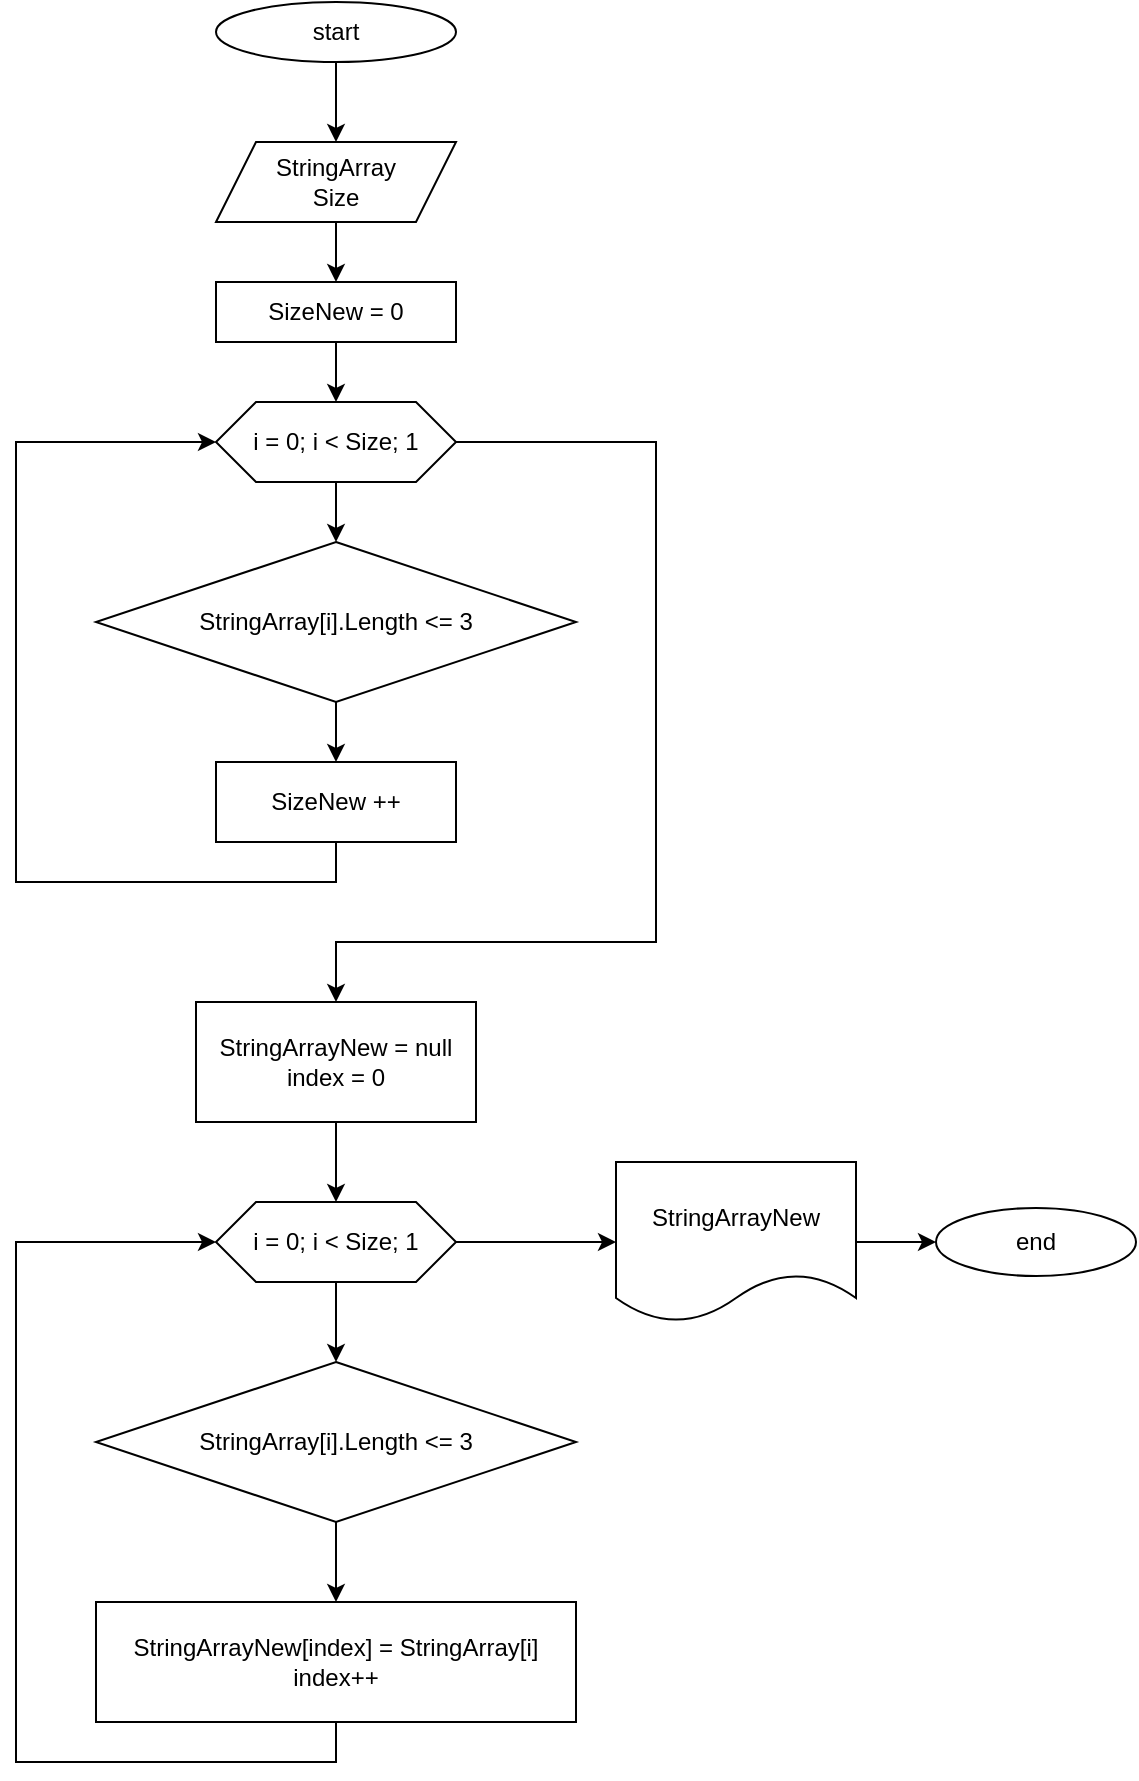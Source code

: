 <mxfile version="21.7.2" type="device">
  <diagram id="C5RBs43oDa-KdzZeNtuy" name="Page-1">
    <mxGraphModel dx="1010" dy="1731" grid="1" gridSize="10" guides="1" tooltips="1" connect="1" arrows="1" fold="1" page="1" pageScale="1" pageWidth="827" pageHeight="1169" math="0" shadow="0">
      <root>
        <mxCell id="WIyWlLk6GJQsqaUBKTNV-0" />
        <mxCell id="WIyWlLk6GJQsqaUBKTNV-1" parent="WIyWlLk6GJQsqaUBKTNV-0" />
        <mxCell id="jRRUrJasq7hxaQvsWjAL-3" value="" style="edgeStyle=orthogonalEdgeStyle;rounded=0;orthogonalLoop=1;jettySize=auto;html=1;" edge="1" parent="WIyWlLk6GJQsqaUBKTNV-1" source="jRRUrJasq7hxaQvsWjAL-0" target="jRRUrJasq7hxaQvsWjAL-2">
          <mxGeometry relative="1" as="geometry" />
        </mxCell>
        <mxCell id="jRRUrJasq7hxaQvsWjAL-0" value="start" style="ellipse;whiteSpace=wrap;html=1;" vertex="1" parent="WIyWlLk6GJQsqaUBKTNV-1">
          <mxGeometry x="340" y="-1160" width="120" height="30" as="geometry" />
        </mxCell>
        <mxCell id="jRRUrJasq7hxaQvsWjAL-5" value="" style="edgeStyle=orthogonalEdgeStyle;rounded=0;orthogonalLoop=1;jettySize=auto;html=1;" edge="1" parent="WIyWlLk6GJQsqaUBKTNV-1" source="jRRUrJasq7hxaQvsWjAL-2" target="jRRUrJasq7hxaQvsWjAL-4">
          <mxGeometry relative="1" as="geometry" />
        </mxCell>
        <mxCell id="jRRUrJasq7hxaQvsWjAL-2" value="StringArray&lt;br&gt;Size" style="shape=parallelogram;perimeter=parallelogramPerimeter;whiteSpace=wrap;html=1;fixedSize=1;" vertex="1" parent="WIyWlLk6GJQsqaUBKTNV-1">
          <mxGeometry x="340" y="-1090" width="120" height="40" as="geometry" />
        </mxCell>
        <mxCell id="jRRUrJasq7hxaQvsWjAL-7" value="" style="edgeStyle=orthogonalEdgeStyle;rounded=0;orthogonalLoop=1;jettySize=auto;html=1;" edge="1" parent="WIyWlLk6GJQsqaUBKTNV-1" source="jRRUrJasq7hxaQvsWjAL-4" target="jRRUrJasq7hxaQvsWjAL-6">
          <mxGeometry relative="1" as="geometry" />
        </mxCell>
        <mxCell id="jRRUrJasq7hxaQvsWjAL-4" value="SizeNew = 0" style="whiteSpace=wrap;html=1;" vertex="1" parent="WIyWlLk6GJQsqaUBKTNV-1">
          <mxGeometry x="340" y="-1020" width="120" height="30" as="geometry" />
        </mxCell>
        <mxCell id="jRRUrJasq7hxaQvsWjAL-9" value="" style="edgeStyle=orthogonalEdgeStyle;rounded=0;orthogonalLoop=1;jettySize=auto;html=1;" edge="1" parent="WIyWlLk6GJQsqaUBKTNV-1" source="jRRUrJasq7hxaQvsWjAL-6" target="jRRUrJasq7hxaQvsWjAL-8">
          <mxGeometry relative="1" as="geometry" />
        </mxCell>
        <mxCell id="jRRUrJasq7hxaQvsWjAL-13" style="edgeStyle=orthogonalEdgeStyle;rounded=0;orthogonalLoop=1;jettySize=auto;html=1;exitX=1;exitY=0.5;exitDx=0;exitDy=0;" edge="1" parent="WIyWlLk6GJQsqaUBKTNV-1" source="jRRUrJasq7hxaQvsWjAL-6" target="jRRUrJasq7hxaQvsWjAL-14">
          <mxGeometry relative="1" as="geometry">
            <mxPoint x="560" y="-640" as="targetPoint" />
            <Array as="points">
              <mxPoint x="560" y="-940" />
              <mxPoint x="560" y="-690" />
              <mxPoint x="400" y="-690" />
            </Array>
          </mxGeometry>
        </mxCell>
        <mxCell id="jRRUrJasq7hxaQvsWjAL-6" value="i = 0; i &amp;lt; Size; 1" style="shape=hexagon;perimeter=hexagonPerimeter2;whiteSpace=wrap;html=1;fixedSize=1;" vertex="1" parent="WIyWlLk6GJQsqaUBKTNV-1">
          <mxGeometry x="340" y="-960" width="120" height="40" as="geometry" />
        </mxCell>
        <mxCell id="jRRUrJasq7hxaQvsWjAL-11" value="" style="edgeStyle=orthogonalEdgeStyle;rounded=0;orthogonalLoop=1;jettySize=auto;html=1;" edge="1" parent="WIyWlLk6GJQsqaUBKTNV-1" source="jRRUrJasq7hxaQvsWjAL-8" target="jRRUrJasq7hxaQvsWjAL-10">
          <mxGeometry relative="1" as="geometry" />
        </mxCell>
        <mxCell id="jRRUrJasq7hxaQvsWjAL-8" value="StringArray[i].Length &amp;lt;= 3" style="rhombus;whiteSpace=wrap;html=1;" vertex="1" parent="WIyWlLk6GJQsqaUBKTNV-1">
          <mxGeometry x="280" y="-890" width="240" height="80" as="geometry" />
        </mxCell>
        <mxCell id="jRRUrJasq7hxaQvsWjAL-12" style="edgeStyle=orthogonalEdgeStyle;rounded=0;orthogonalLoop=1;jettySize=auto;html=1;exitX=0.5;exitY=1;exitDx=0;exitDy=0;entryX=0;entryY=0.5;entryDx=0;entryDy=0;" edge="1" parent="WIyWlLk6GJQsqaUBKTNV-1" source="jRRUrJasq7hxaQvsWjAL-10" target="jRRUrJasq7hxaQvsWjAL-6">
          <mxGeometry relative="1" as="geometry">
            <Array as="points">
              <mxPoint x="400" y="-720" />
              <mxPoint x="240" y="-720" />
              <mxPoint x="240" y="-940" />
            </Array>
          </mxGeometry>
        </mxCell>
        <mxCell id="jRRUrJasq7hxaQvsWjAL-10" value="SizeNew ++" style="whiteSpace=wrap;html=1;" vertex="1" parent="WIyWlLk6GJQsqaUBKTNV-1">
          <mxGeometry x="340" y="-780" width="120" height="40" as="geometry" />
        </mxCell>
        <mxCell id="jRRUrJasq7hxaQvsWjAL-16" value="" style="edgeStyle=orthogonalEdgeStyle;rounded=0;orthogonalLoop=1;jettySize=auto;html=1;" edge="1" parent="WIyWlLk6GJQsqaUBKTNV-1" source="jRRUrJasq7hxaQvsWjAL-14" target="jRRUrJasq7hxaQvsWjAL-15">
          <mxGeometry relative="1" as="geometry" />
        </mxCell>
        <mxCell id="jRRUrJasq7hxaQvsWjAL-14" value="StringArrayNew = null&lt;br&gt;index = 0" style="rounded=0;whiteSpace=wrap;html=1;" vertex="1" parent="WIyWlLk6GJQsqaUBKTNV-1">
          <mxGeometry x="330" y="-660" width="140" height="60" as="geometry" />
        </mxCell>
        <mxCell id="jRRUrJasq7hxaQvsWjAL-18" value="" style="edgeStyle=orthogonalEdgeStyle;rounded=0;orthogonalLoop=1;jettySize=auto;html=1;" edge="1" parent="WIyWlLk6GJQsqaUBKTNV-1" source="jRRUrJasq7hxaQvsWjAL-15" target="jRRUrJasq7hxaQvsWjAL-17">
          <mxGeometry relative="1" as="geometry" />
        </mxCell>
        <mxCell id="jRRUrJasq7hxaQvsWjAL-23" value="" style="edgeStyle=orthogonalEdgeStyle;rounded=0;orthogonalLoop=1;jettySize=auto;html=1;" edge="1" parent="WIyWlLk6GJQsqaUBKTNV-1" source="jRRUrJasq7hxaQvsWjAL-15" target="jRRUrJasq7hxaQvsWjAL-22">
          <mxGeometry relative="1" as="geometry" />
        </mxCell>
        <mxCell id="jRRUrJasq7hxaQvsWjAL-15" value="i = 0; i &amp;lt; Size; 1" style="shape=hexagon;perimeter=hexagonPerimeter2;whiteSpace=wrap;html=1;fixedSize=1;rounded=0;" vertex="1" parent="WIyWlLk6GJQsqaUBKTNV-1">
          <mxGeometry x="340" y="-560" width="120" height="40" as="geometry" />
        </mxCell>
        <mxCell id="jRRUrJasq7hxaQvsWjAL-20" value="" style="edgeStyle=orthogonalEdgeStyle;rounded=0;orthogonalLoop=1;jettySize=auto;html=1;" edge="1" parent="WIyWlLk6GJQsqaUBKTNV-1" source="jRRUrJasq7hxaQvsWjAL-17" target="jRRUrJasq7hxaQvsWjAL-19">
          <mxGeometry relative="1" as="geometry" />
        </mxCell>
        <mxCell id="jRRUrJasq7hxaQvsWjAL-17" value="StringArray[i].Length &amp;lt;= 3" style="rhombus;whiteSpace=wrap;html=1;" vertex="1" parent="WIyWlLk6GJQsqaUBKTNV-1">
          <mxGeometry x="280" y="-480" width="240" height="80" as="geometry" />
        </mxCell>
        <mxCell id="jRRUrJasq7hxaQvsWjAL-21" style="edgeStyle=orthogonalEdgeStyle;rounded=0;orthogonalLoop=1;jettySize=auto;html=1;exitX=0.5;exitY=1;exitDx=0;exitDy=0;entryX=0;entryY=0.5;entryDx=0;entryDy=0;" edge="1" parent="WIyWlLk6GJQsqaUBKTNV-1" source="jRRUrJasq7hxaQvsWjAL-19" target="jRRUrJasq7hxaQvsWjAL-15">
          <mxGeometry relative="1" as="geometry">
            <Array as="points">
              <mxPoint x="400" y="-280" />
              <mxPoint x="240" y="-280" />
              <mxPoint x="240" y="-540" />
            </Array>
          </mxGeometry>
        </mxCell>
        <mxCell id="jRRUrJasq7hxaQvsWjAL-19" value="StringArrayNew[index] = StringArray[i]&lt;br&gt;index++" style="whiteSpace=wrap;html=1;" vertex="1" parent="WIyWlLk6GJQsqaUBKTNV-1">
          <mxGeometry x="280" y="-360" width="240" height="60" as="geometry" />
        </mxCell>
        <mxCell id="jRRUrJasq7hxaQvsWjAL-25" style="edgeStyle=orthogonalEdgeStyle;rounded=0;orthogonalLoop=1;jettySize=auto;html=1;exitX=1;exitY=0.5;exitDx=0;exitDy=0;entryX=0;entryY=0.5;entryDx=0;entryDy=0;" edge="1" parent="WIyWlLk6GJQsqaUBKTNV-1" source="jRRUrJasq7hxaQvsWjAL-22" target="jRRUrJasq7hxaQvsWjAL-24">
          <mxGeometry relative="1" as="geometry" />
        </mxCell>
        <mxCell id="jRRUrJasq7hxaQvsWjAL-22" value="StringArrayNew" style="shape=document;whiteSpace=wrap;html=1;boundedLbl=1;rounded=0;" vertex="1" parent="WIyWlLk6GJQsqaUBKTNV-1">
          <mxGeometry x="540" y="-580" width="120" height="80" as="geometry" />
        </mxCell>
        <mxCell id="jRRUrJasq7hxaQvsWjAL-24" value="end" style="ellipse;whiteSpace=wrap;html=1;" vertex="1" parent="WIyWlLk6GJQsqaUBKTNV-1">
          <mxGeometry x="700" y="-557" width="100" height="34" as="geometry" />
        </mxCell>
      </root>
    </mxGraphModel>
  </diagram>
</mxfile>
